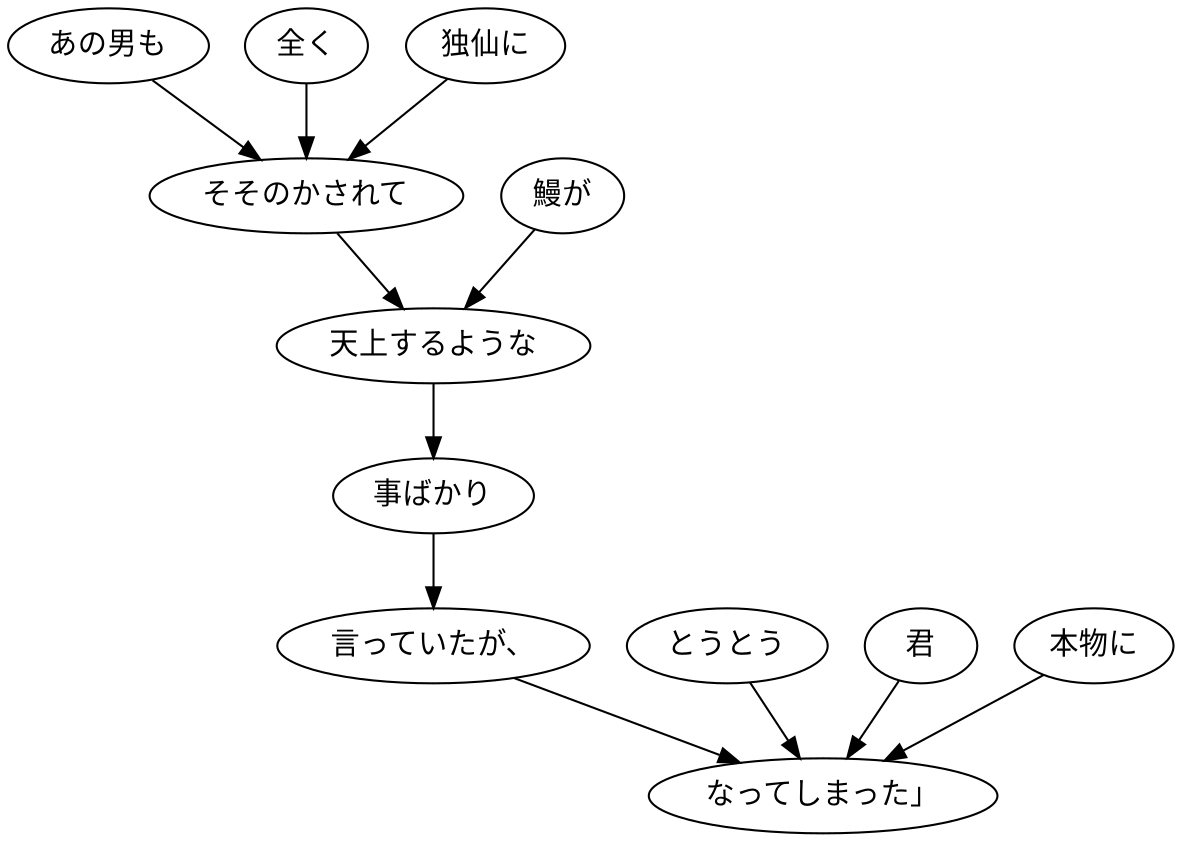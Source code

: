 digraph graph6145 {
	node0 [label="あの男も"];
	node1 [label="全く"];
	node2 [label="独仙に"];
	node3 [label="そそのかされて"];
	node4 [label="鰻が"];
	node5 [label="天上するような"];
	node6 [label="事ばかり"];
	node7 [label="言っていたが、"];
	node8 [label="とうとう"];
	node9 [label="君"];
	node10 [label="本物に"];
	node11 [label="なってしまった」"];
	node0 -> node3;
	node1 -> node3;
	node2 -> node3;
	node3 -> node5;
	node4 -> node5;
	node5 -> node6;
	node6 -> node7;
	node7 -> node11;
	node8 -> node11;
	node9 -> node11;
	node10 -> node11;
}
